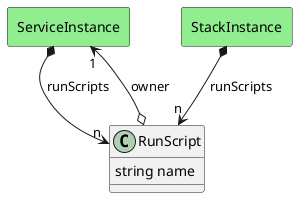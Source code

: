 @startuml

class "RunScript" as Model {
 string name

 
}

rectangle "ServiceInstance" as ServiceInstance #lightblue {
}

Model o--> "1" ServiceInstance : owner




    rectangle "ServiceInstance" as ServiceInstance #lightgreen {
    }
    
        ServiceInstance   *--> "n" Model : "runScripts"
    
    rectangle "StackInstance" as StackInstance #lightgreen {
    }
    
        StackInstance   *--> "n" Model : "runScripts"
    

@enduml
